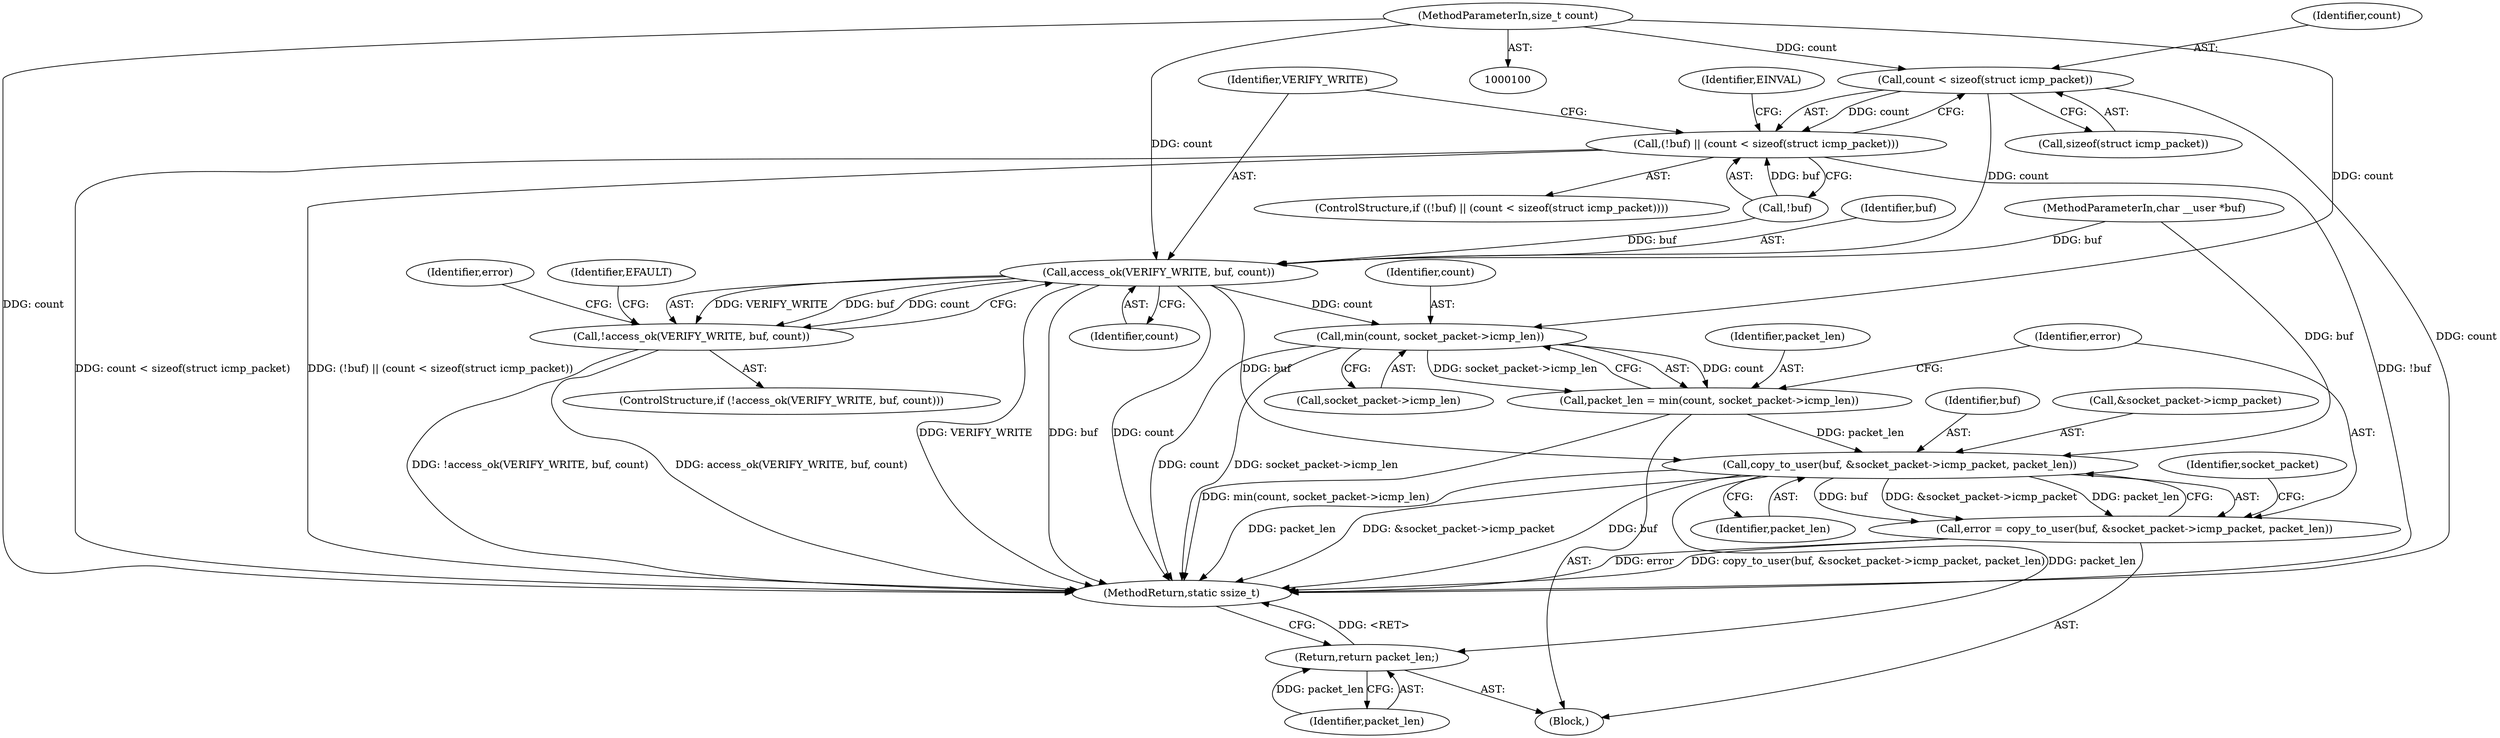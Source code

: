 digraph "0_linux_b5a1eeef04cc7859f34dec9b72ea1b28e4aba07c@API" {
"1000134" [label="(Call,count < sizeof(struct icmp_packet))"];
"1000103" [label="(MethodParameterIn,size_t count)"];
"1000131" [label="(Call,(!buf) || (count < sizeof(struct icmp_packet)))"];
"1000143" [label="(Call,access_ok(VERIFY_WRITE, buf, count))"];
"1000142" [label="(Call,!access_ok(VERIFY_WRITE, buf, count))"];
"1000184" [label="(Call,min(count, socket_packet->icmp_len))"];
"1000182" [label="(Call,packet_len = min(count, socket_packet->icmp_len))"];
"1000191" [label="(Call,copy_to_user(buf, &socket_packet->icmp_packet, packet_len))"];
"1000189" [label="(Call,error = copy_to_user(buf, &socket_packet->icmp_packet, packet_len))"];
"1000205" [label="(Return,return packet_len;)"];
"1000141" [label="(ControlStructure,if (!access_ok(VERIFY_WRITE, buf, count)))"];
"1000142" [label="(Call,!access_ok(VERIFY_WRITE, buf, count))"];
"1000205" [label="(Return,return packet_len;)"];
"1000105" [label="(Block,)"];
"1000140" [label="(Identifier,EINVAL)"];
"1000183" [label="(Identifier,packet_len)"];
"1000103" [label="(MethodParameterIn,size_t count)"];
"1000186" [label="(Call,socket_packet->icmp_len)"];
"1000136" [label="(Call,sizeof(struct icmp_packet))"];
"1000135" [label="(Identifier,count)"];
"1000151" [label="(Identifier,error)"];
"1000206" [label="(Identifier,packet_len)"];
"1000192" [label="(Identifier,buf)"];
"1000185" [label="(Identifier,count)"];
"1000131" [label="(Call,(!buf) || (count < sizeof(struct icmp_packet)))"];
"1000134" [label="(Call,count < sizeof(struct icmp_packet))"];
"1000197" [label="(Identifier,packet_len)"];
"1000145" [label="(Identifier,buf)"];
"1000149" [label="(Identifier,EFAULT)"];
"1000184" [label="(Call,min(count, socket_packet->icmp_len))"];
"1000193" [label="(Call,&socket_packet->icmp_packet)"];
"1000189" [label="(Call,error = copy_to_user(buf, &socket_packet->icmp_packet, packet_len))"];
"1000207" [label="(MethodReturn,static ssize_t)"];
"1000199" [label="(Identifier,socket_packet)"];
"1000102" [label="(MethodParameterIn,char __user *buf)"];
"1000132" [label="(Call,!buf)"];
"1000191" [label="(Call,copy_to_user(buf, &socket_packet->icmp_packet, packet_len))"];
"1000146" [label="(Identifier,count)"];
"1000130" [label="(ControlStructure,if ((!buf) || (count < sizeof(struct icmp_packet))))"];
"1000143" [label="(Call,access_ok(VERIFY_WRITE, buf, count))"];
"1000182" [label="(Call,packet_len = min(count, socket_packet->icmp_len))"];
"1000190" [label="(Identifier,error)"];
"1000144" [label="(Identifier,VERIFY_WRITE)"];
"1000134" -> "1000131"  [label="AST: "];
"1000134" -> "1000136"  [label="CFG: "];
"1000135" -> "1000134"  [label="AST: "];
"1000136" -> "1000134"  [label="AST: "];
"1000131" -> "1000134"  [label="CFG: "];
"1000134" -> "1000207"  [label="DDG: count"];
"1000134" -> "1000131"  [label="DDG: count"];
"1000103" -> "1000134"  [label="DDG: count"];
"1000134" -> "1000143"  [label="DDG: count"];
"1000103" -> "1000100"  [label="AST: "];
"1000103" -> "1000207"  [label="DDG: count"];
"1000103" -> "1000143"  [label="DDG: count"];
"1000103" -> "1000184"  [label="DDG: count"];
"1000131" -> "1000130"  [label="AST: "];
"1000131" -> "1000132"  [label="CFG: "];
"1000132" -> "1000131"  [label="AST: "];
"1000140" -> "1000131"  [label="CFG: "];
"1000144" -> "1000131"  [label="CFG: "];
"1000131" -> "1000207"  [label="DDG: !buf"];
"1000131" -> "1000207"  [label="DDG: count < sizeof(struct icmp_packet)"];
"1000131" -> "1000207"  [label="DDG: (!buf) || (count < sizeof(struct icmp_packet))"];
"1000132" -> "1000131"  [label="DDG: buf"];
"1000143" -> "1000142"  [label="AST: "];
"1000143" -> "1000146"  [label="CFG: "];
"1000144" -> "1000143"  [label="AST: "];
"1000145" -> "1000143"  [label="AST: "];
"1000146" -> "1000143"  [label="AST: "];
"1000142" -> "1000143"  [label="CFG: "];
"1000143" -> "1000207"  [label="DDG: VERIFY_WRITE"];
"1000143" -> "1000207"  [label="DDG: buf"];
"1000143" -> "1000207"  [label="DDG: count"];
"1000143" -> "1000142"  [label="DDG: VERIFY_WRITE"];
"1000143" -> "1000142"  [label="DDG: buf"];
"1000143" -> "1000142"  [label="DDG: count"];
"1000132" -> "1000143"  [label="DDG: buf"];
"1000102" -> "1000143"  [label="DDG: buf"];
"1000143" -> "1000184"  [label="DDG: count"];
"1000143" -> "1000191"  [label="DDG: buf"];
"1000142" -> "1000141"  [label="AST: "];
"1000149" -> "1000142"  [label="CFG: "];
"1000151" -> "1000142"  [label="CFG: "];
"1000142" -> "1000207"  [label="DDG: !access_ok(VERIFY_WRITE, buf, count)"];
"1000142" -> "1000207"  [label="DDG: access_ok(VERIFY_WRITE, buf, count)"];
"1000184" -> "1000182"  [label="AST: "];
"1000184" -> "1000186"  [label="CFG: "];
"1000185" -> "1000184"  [label="AST: "];
"1000186" -> "1000184"  [label="AST: "];
"1000182" -> "1000184"  [label="CFG: "];
"1000184" -> "1000207"  [label="DDG: count"];
"1000184" -> "1000207"  [label="DDG: socket_packet->icmp_len"];
"1000184" -> "1000182"  [label="DDG: count"];
"1000184" -> "1000182"  [label="DDG: socket_packet->icmp_len"];
"1000182" -> "1000105"  [label="AST: "];
"1000183" -> "1000182"  [label="AST: "];
"1000190" -> "1000182"  [label="CFG: "];
"1000182" -> "1000207"  [label="DDG: min(count, socket_packet->icmp_len)"];
"1000182" -> "1000191"  [label="DDG: packet_len"];
"1000191" -> "1000189"  [label="AST: "];
"1000191" -> "1000197"  [label="CFG: "];
"1000192" -> "1000191"  [label="AST: "];
"1000193" -> "1000191"  [label="AST: "];
"1000197" -> "1000191"  [label="AST: "];
"1000189" -> "1000191"  [label="CFG: "];
"1000191" -> "1000207"  [label="DDG: packet_len"];
"1000191" -> "1000207"  [label="DDG: &socket_packet->icmp_packet"];
"1000191" -> "1000207"  [label="DDG: buf"];
"1000191" -> "1000189"  [label="DDG: buf"];
"1000191" -> "1000189"  [label="DDG: &socket_packet->icmp_packet"];
"1000191" -> "1000189"  [label="DDG: packet_len"];
"1000102" -> "1000191"  [label="DDG: buf"];
"1000191" -> "1000205"  [label="DDG: packet_len"];
"1000189" -> "1000105"  [label="AST: "];
"1000190" -> "1000189"  [label="AST: "];
"1000199" -> "1000189"  [label="CFG: "];
"1000189" -> "1000207"  [label="DDG: error"];
"1000189" -> "1000207"  [label="DDG: copy_to_user(buf, &socket_packet->icmp_packet, packet_len)"];
"1000205" -> "1000105"  [label="AST: "];
"1000205" -> "1000206"  [label="CFG: "];
"1000206" -> "1000205"  [label="AST: "];
"1000207" -> "1000205"  [label="CFG: "];
"1000205" -> "1000207"  [label="DDG: <RET>"];
"1000206" -> "1000205"  [label="DDG: packet_len"];
}
